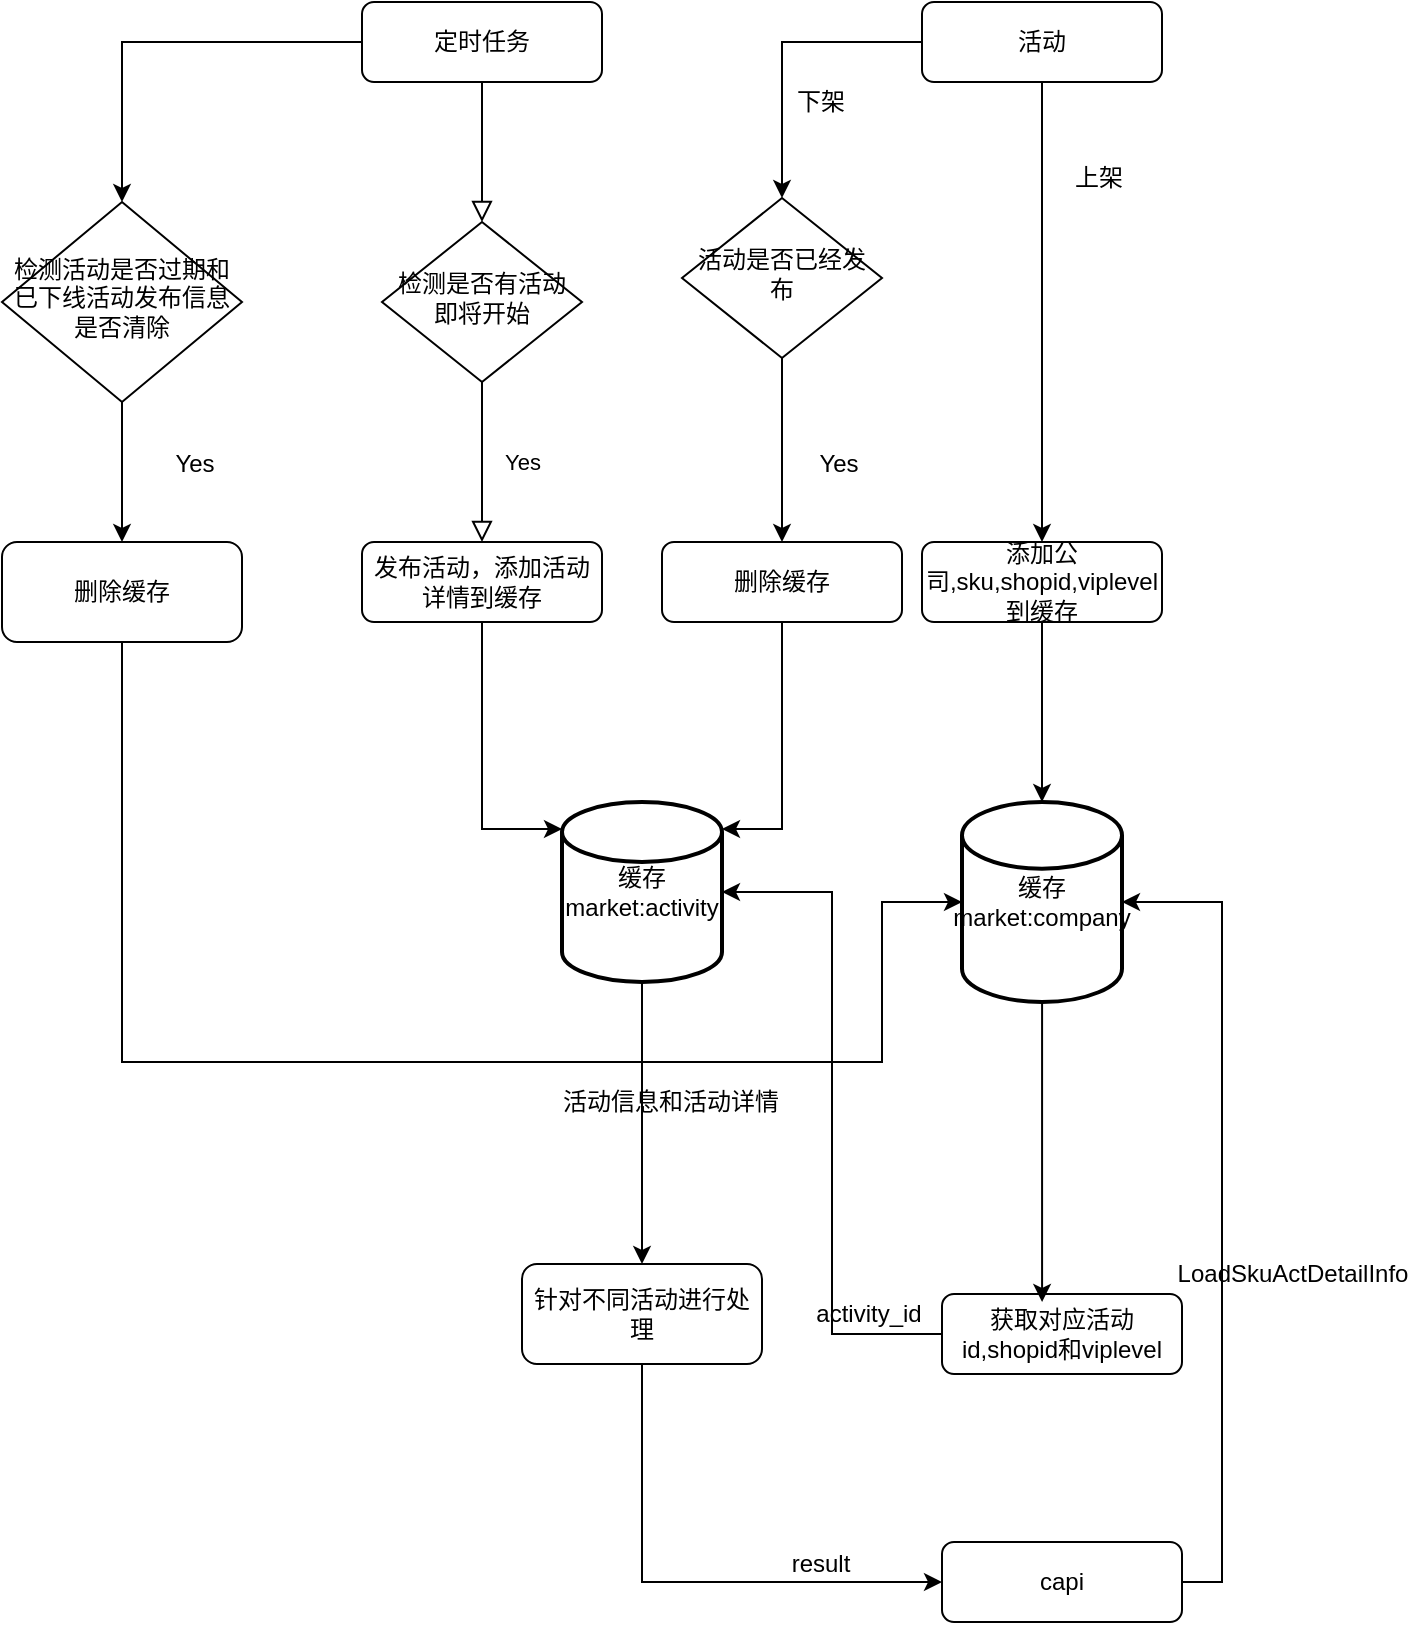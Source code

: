 <mxfile version="12.8.1" type="github"><diagram id="C5RBs43oDa-KdzZeNtuy" name="Page-1"><mxGraphModel dx="1266" dy="759" grid="1" gridSize="10" guides="1" tooltips="1" connect="1" arrows="1" fold="1" page="1" pageScale="1" pageWidth="827" pageHeight="1169" math="0" shadow="0"><root><mxCell id="WIyWlLk6GJQsqaUBKTNV-0"/><mxCell id="WIyWlLk6GJQsqaUBKTNV-1" parent="WIyWlLk6GJQsqaUBKTNV-0"/><mxCell id="WIyWlLk6GJQsqaUBKTNV-2" value="" style="rounded=0;html=1;jettySize=auto;orthogonalLoop=1;fontSize=11;endArrow=block;endFill=0;endSize=8;strokeWidth=1;shadow=0;labelBackgroundColor=none;edgeStyle=orthogonalEdgeStyle;" parent="WIyWlLk6GJQsqaUBKTNV-1" source="WIyWlLk6GJQsqaUBKTNV-3" target="WIyWlLk6GJQsqaUBKTNV-6" edge="1"><mxGeometry relative="1" as="geometry"/></mxCell><mxCell id="M48yM7gHJuZTB90Wbm12-16" style="edgeStyle=orthogonalEdgeStyle;rounded=0;orthogonalLoop=1;jettySize=auto;html=1;entryX=0.5;entryY=0;entryDx=0;entryDy=0;" parent="WIyWlLk6GJQsqaUBKTNV-1" source="WIyWlLk6GJQsqaUBKTNV-3" target="M48yM7gHJuZTB90Wbm12-15" edge="1"><mxGeometry relative="1" as="geometry"/></mxCell><mxCell id="WIyWlLk6GJQsqaUBKTNV-3" value="定时任务" style="rounded=1;whiteSpace=wrap;html=1;fontSize=12;glass=0;strokeWidth=1;shadow=0;" parent="WIyWlLk6GJQsqaUBKTNV-1" vertex="1"><mxGeometry x="260" y="70" width="120" height="40" as="geometry"/></mxCell><mxCell id="WIyWlLk6GJQsqaUBKTNV-4" value="Yes" style="rounded=0;html=1;jettySize=auto;orthogonalLoop=1;fontSize=11;endArrow=block;endFill=0;endSize=8;strokeWidth=1;shadow=0;labelBackgroundColor=none;edgeStyle=orthogonalEdgeStyle;entryX=0.5;entryY=0;entryDx=0;entryDy=0;" parent="WIyWlLk6GJQsqaUBKTNV-1" source="WIyWlLk6GJQsqaUBKTNV-6" target="WIyWlLk6GJQsqaUBKTNV-7" edge="1"><mxGeometry y="20" relative="1" as="geometry"><mxPoint as="offset"/><mxPoint x="260" y="280" as="targetPoint"/></mxGeometry></mxCell><mxCell id="WIyWlLk6GJQsqaUBKTNV-6" value="检测是否有活动即将开始" style="rhombus;whiteSpace=wrap;html=1;shadow=0;fontFamily=Helvetica;fontSize=12;align=center;strokeWidth=1;spacing=6;spacingTop=-4;" parent="WIyWlLk6GJQsqaUBKTNV-1" vertex="1"><mxGeometry x="270" y="180" width="100" height="80" as="geometry"/></mxCell><mxCell id="M48yM7gHJuZTB90Wbm12-6" style="edgeStyle=orthogonalEdgeStyle;rounded=0;orthogonalLoop=1;jettySize=auto;html=1;entryX=0;entryY=0.15;entryDx=0;entryDy=0;entryPerimeter=0;" parent="WIyWlLk6GJQsqaUBKTNV-1" source="WIyWlLk6GJQsqaUBKTNV-7" target="M48yM7gHJuZTB90Wbm12-36" edge="1"><mxGeometry relative="1" as="geometry"><mxPoint x="360" y="550" as="targetPoint"/></mxGeometry></mxCell><mxCell id="WIyWlLk6GJQsqaUBKTNV-7" value="发布活动，添加活动详情到缓存" style="rounded=1;whiteSpace=wrap;html=1;fontSize=12;glass=0;strokeWidth=1;shadow=0;" parent="WIyWlLk6GJQsqaUBKTNV-1" vertex="1"><mxGeometry x="260" y="340" width="120" height="40" as="geometry"/></mxCell><mxCell id="M48yM7gHJuZTB90Wbm12-2" style="edgeStyle=orthogonalEdgeStyle;rounded=0;orthogonalLoop=1;jettySize=auto;html=1;exitX=0.5;exitY=1;exitDx=0;exitDy=0;entryX=0.5;entryY=0;entryDx=0;entryDy=0;" parent="WIyWlLk6GJQsqaUBKTNV-1" source="M48yM7gHJuZTB90Wbm12-0" target="M48yM7gHJuZTB90Wbm12-1" edge="1"><mxGeometry relative="1" as="geometry"/></mxCell><mxCell id="M48yM7gHJuZTB90Wbm12-11" style="edgeStyle=orthogonalEdgeStyle;rounded=0;orthogonalLoop=1;jettySize=auto;html=1;exitX=0;exitY=0.5;exitDx=0;exitDy=0;entryX=0.5;entryY=0;entryDx=0;entryDy=0;" parent="WIyWlLk6GJQsqaUBKTNV-1" source="M48yM7gHJuZTB90Wbm12-0" target="AnGGNnLabnvapvUJjJyt-0" edge="1"><mxGeometry relative="1" as="geometry"/></mxCell><mxCell id="M48yM7gHJuZTB90Wbm12-0" value="活动" style="rounded=1;whiteSpace=wrap;html=1;fontSize=12;glass=0;strokeWidth=1;shadow=0;" parent="WIyWlLk6GJQsqaUBKTNV-1" vertex="1"><mxGeometry x="540" y="70" width="120" height="40" as="geometry"/></mxCell><mxCell id="M48yM7gHJuZTB90Wbm12-17" style="edgeStyle=orthogonalEdgeStyle;rounded=0;orthogonalLoop=1;jettySize=auto;html=1;entryX=0.5;entryY=0;entryDx=0;entryDy=0;entryPerimeter=0;" parent="WIyWlLk6GJQsqaUBKTNV-1" source="M48yM7gHJuZTB90Wbm12-1" target="M48yM7gHJuZTB90Wbm12-30" edge="1"><mxGeometry relative="1" as="geometry"/></mxCell><mxCell id="M48yM7gHJuZTB90Wbm12-1" value="添加公司,sku,shopid,viplevel到缓存" style="rounded=1;whiteSpace=wrap;html=1;fontSize=12;glass=0;strokeWidth=1;shadow=0;" parent="WIyWlLk6GJQsqaUBKTNV-1" vertex="1"><mxGeometry x="540" y="340" width="120" height="40" as="geometry"/></mxCell><mxCell id="M48yM7gHJuZTB90Wbm12-3" value="上架" style="text;html=1;align=center;verticalAlign=middle;resizable=0;points=[];autosize=1;" parent="WIyWlLk6GJQsqaUBKTNV-1" vertex="1"><mxGeometry x="608" y="148" width="40" height="20" as="geometry"/></mxCell><mxCell id="M48yM7gHJuZTB90Wbm12-12" style="edgeStyle=orthogonalEdgeStyle;rounded=0;orthogonalLoop=1;jettySize=auto;html=1;exitX=0.5;exitY=1;exitDx=0;exitDy=0;entryX=1;entryY=0.15;entryDx=0;entryDy=0;entryPerimeter=0;" parent="WIyWlLk6GJQsqaUBKTNV-1" source="M48yM7gHJuZTB90Wbm12-8" target="M48yM7gHJuZTB90Wbm12-36" edge="1"><mxGeometry relative="1" as="geometry"><mxPoint x="420" y="530" as="targetPoint"/></mxGeometry></mxCell><mxCell id="M48yM7gHJuZTB90Wbm12-8" value="删除缓存" style="rounded=1;whiteSpace=wrap;html=1;fontSize=12;glass=0;strokeWidth=1;shadow=0;" parent="WIyWlLk6GJQsqaUBKTNV-1" vertex="1"><mxGeometry x="410" y="340" width="120" height="40" as="geometry"/></mxCell><mxCell id="M48yM7gHJuZTB90Wbm12-19" style="edgeStyle=orthogonalEdgeStyle;rounded=0;orthogonalLoop=1;jettySize=auto;html=1;entryX=0.5;entryY=0;entryDx=0;entryDy=0;" parent="WIyWlLk6GJQsqaUBKTNV-1" source="M48yM7gHJuZTB90Wbm12-15" target="M48yM7gHJuZTB90Wbm12-18" edge="1"><mxGeometry relative="1" as="geometry"/></mxCell><mxCell id="M48yM7gHJuZTB90Wbm12-15" value="检测活动是否过期和已下线活动发布信息是否清除" style="rhombus;whiteSpace=wrap;html=1;shadow=0;fontFamily=Helvetica;fontSize=12;align=center;strokeWidth=1;spacing=6;spacingTop=-4;" parent="WIyWlLk6GJQsqaUBKTNV-1" vertex="1"><mxGeometry x="80" y="170" width="120" height="100" as="geometry"/></mxCell><mxCell id="M48yM7gHJuZTB90Wbm12-34" style="edgeStyle=orthogonalEdgeStyle;rounded=0;orthogonalLoop=1;jettySize=auto;html=1;entryX=0;entryY=0.5;entryDx=0;entryDy=0;entryPerimeter=0;" parent="WIyWlLk6GJQsqaUBKTNV-1" source="M48yM7gHJuZTB90Wbm12-18" target="M48yM7gHJuZTB90Wbm12-30" edge="1"><mxGeometry relative="1" as="geometry"><Array as="points"><mxPoint x="140" y="600"/><mxPoint x="520" y="600"/><mxPoint x="520" y="520"/></Array></mxGeometry></mxCell><mxCell id="M48yM7gHJuZTB90Wbm12-18" value="删除缓存" style="rounded=1;whiteSpace=wrap;html=1;fontSize=12;glass=0;strokeWidth=1;shadow=0;" parent="WIyWlLk6GJQsqaUBKTNV-1" vertex="1"><mxGeometry x="80" y="340" width="120" height="50" as="geometry"/></mxCell><mxCell id="M48yM7gHJuZTB90Wbm12-26" style="edgeStyle=orthogonalEdgeStyle;rounded=0;orthogonalLoop=1;jettySize=auto;html=1;entryX=1;entryY=0.5;entryDx=0;entryDy=0;entryPerimeter=0;" parent="WIyWlLk6GJQsqaUBKTNV-1" source="M48yM7gHJuZTB90Wbm12-21" target="M48yM7gHJuZTB90Wbm12-36" edge="1"><mxGeometry relative="1" as="geometry"><mxPoint x="450" y="570" as="targetPoint"/></mxGeometry></mxCell><mxCell id="M48yM7gHJuZTB90Wbm12-21" value="获取对应活动id,shopid和viplevel" style="rounded=1;whiteSpace=wrap;html=1;fontSize=12;glass=0;strokeWidth=1;shadow=0;" parent="WIyWlLk6GJQsqaUBKTNV-1" vertex="1"><mxGeometry x="550" y="716" width="120" height="40" as="geometry"/></mxCell><mxCell id="M48yM7gHJuZTB90Wbm12-23" style="edgeStyle=orthogonalEdgeStyle;rounded=0;orthogonalLoop=1;jettySize=auto;html=1;entryX=1;entryY=0.5;entryDx=0;entryDy=0;entryPerimeter=0;" parent="WIyWlLk6GJQsqaUBKTNV-1" source="M48yM7gHJuZTB90Wbm12-22" target="M48yM7gHJuZTB90Wbm12-30" edge="1"><mxGeometry relative="1" as="geometry"><Array as="points"><mxPoint x="690" y="860"/><mxPoint x="690" y="520"/></Array></mxGeometry></mxCell><mxCell id="M48yM7gHJuZTB90Wbm12-22" value="capi" style="rounded=1;whiteSpace=wrap;html=1;fontSize=12;glass=0;strokeWidth=1;shadow=0;" parent="WIyWlLk6GJQsqaUBKTNV-1" vertex="1"><mxGeometry x="550" y="840" width="120" height="40" as="geometry"/></mxCell><mxCell id="M48yM7gHJuZTB90Wbm12-24" value="LoadSkuActDetailInfo" style="text;html=1;align=center;verticalAlign=middle;resizable=0;points=[];autosize=1;" parent="WIyWlLk6GJQsqaUBKTNV-1" vertex="1"><mxGeometry x="660" y="696" width="130" height="20" as="geometry"/></mxCell><mxCell id="M48yM7gHJuZTB90Wbm12-27" value="activity_id" style="text;html=1;align=center;verticalAlign=middle;resizable=0;points=[];autosize=1;" parent="WIyWlLk6GJQsqaUBKTNV-1" vertex="1"><mxGeometry x="478" y="716" width="70" height="20" as="geometry"/></mxCell><mxCell id="M48yM7gHJuZTB90Wbm12-29" value="活动信息和活动详情" style="text;html=1;align=center;verticalAlign=middle;resizable=0;points=[];autosize=1;" parent="WIyWlLk6GJQsqaUBKTNV-1" vertex="1"><mxGeometry x="354" y="610" width="120" height="20" as="geometry"/></mxCell><mxCell id="M48yM7gHJuZTB90Wbm12-35" style="edgeStyle=orthogonalEdgeStyle;rounded=0;orthogonalLoop=1;jettySize=auto;html=1;entryX=0.417;entryY=0.1;entryDx=0;entryDy=0;entryPerimeter=0;" parent="WIyWlLk6GJQsqaUBKTNV-1" source="M48yM7gHJuZTB90Wbm12-30" target="M48yM7gHJuZTB90Wbm12-21" edge="1"><mxGeometry relative="1" as="geometry"/></mxCell><mxCell id="M48yM7gHJuZTB90Wbm12-30" value="&lt;span style=&quot;white-space: normal&quot;&gt;缓存market:company&lt;/span&gt;" style="strokeWidth=2;html=1;shape=mxgraph.flowchart.database;whiteSpace=wrap;" parent="WIyWlLk6GJQsqaUBKTNV-1" vertex="1"><mxGeometry x="560" y="470" width="80" height="100" as="geometry"/></mxCell><mxCell id="M48yM7gHJuZTB90Wbm12-38" style="edgeStyle=orthogonalEdgeStyle;rounded=0;orthogonalLoop=1;jettySize=auto;html=1;entryX=0.5;entryY=0;entryDx=0;entryDy=0;" parent="WIyWlLk6GJQsqaUBKTNV-1" source="M48yM7gHJuZTB90Wbm12-36" target="M48yM7gHJuZTB90Wbm12-37" edge="1"><mxGeometry relative="1" as="geometry"/></mxCell><mxCell id="M48yM7gHJuZTB90Wbm12-36" value="&lt;span style=&quot;white-space: normal&quot;&gt;缓存market:activity&lt;/span&gt;" style="strokeWidth=2;html=1;shape=mxgraph.flowchart.database;whiteSpace=wrap;" parent="WIyWlLk6GJQsqaUBKTNV-1" vertex="1"><mxGeometry x="360" y="470" width="80" height="90" as="geometry"/></mxCell><mxCell id="M48yM7gHJuZTB90Wbm12-39" style="edgeStyle=orthogonalEdgeStyle;rounded=0;orthogonalLoop=1;jettySize=auto;html=1;exitX=0.5;exitY=1;exitDx=0;exitDy=0;entryX=0;entryY=0.5;entryDx=0;entryDy=0;" parent="WIyWlLk6GJQsqaUBKTNV-1" source="M48yM7gHJuZTB90Wbm12-37" target="M48yM7gHJuZTB90Wbm12-22" edge="1"><mxGeometry relative="1" as="geometry"/></mxCell><mxCell id="M48yM7gHJuZTB90Wbm12-37" value="针对不同活动进行处理" style="rounded=1;whiteSpace=wrap;html=1;fontSize=12;glass=0;strokeWidth=1;shadow=0;" parent="WIyWlLk6GJQsqaUBKTNV-1" vertex="1"><mxGeometry x="340" y="701" width="120" height="50" as="geometry"/></mxCell><mxCell id="M48yM7gHJuZTB90Wbm12-40" value="result" style="text;html=1;align=center;verticalAlign=middle;resizable=0;points=[];autosize=1;" parent="WIyWlLk6GJQsqaUBKTNV-1" vertex="1"><mxGeometry x="469" y="841" width="40" height="20" as="geometry"/></mxCell><mxCell id="M48yM7gHJuZTB90Wbm12-41" value="Yes" style="text;html=1;align=center;verticalAlign=middle;resizable=0;points=[];autosize=1;" parent="WIyWlLk6GJQsqaUBKTNV-1" vertex="1"><mxGeometry x="156" y="291" width="40" height="20" as="geometry"/></mxCell><mxCell id="AnGGNnLabnvapvUJjJyt-1" style="edgeStyle=orthogonalEdgeStyle;rounded=0;orthogonalLoop=1;jettySize=auto;html=1;entryX=0.5;entryY=0;entryDx=0;entryDy=0;" edge="1" parent="WIyWlLk6GJQsqaUBKTNV-1" source="AnGGNnLabnvapvUJjJyt-0" target="M48yM7gHJuZTB90Wbm12-8"><mxGeometry relative="1" as="geometry"/></mxCell><mxCell id="AnGGNnLabnvapvUJjJyt-0" value="活动是否已经发布" style="rhombus;whiteSpace=wrap;html=1;shadow=0;fontFamily=Helvetica;fontSize=12;align=center;strokeWidth=1;spacing=6;spacingTop=-4;" vertex="1" parent="WIyWlLk6GJQsqaUBKTNV-1"><mxGeometry x="420" y="168" width="100" height="80" as="geometry"/></mxCell><mxCell id="AnGGNnLabnvapvUJjJyt-2" value="下架" style="text;html=1;align=center;verticalAlign=middle;resizable=0;points=[];autosize=1;" vertex="1" parent="WIyWlLk6GJQsqaUBKTNV-1"><mxGeometry x="469" y="110" width="40" height="20" as="geometry"/></mxCell><mxCell id="AnGGNnLabnvapvUJjJyt-3" value="Yes" style="text;html=1;align=center;verticalAlign=middle;resizable=0;points=[];autosize=1;" vertex="1" parent="WIyWlLk6GJQsqaUBKTNV-1"><mxGeometry x="478" y="291" width="40" height="20" as="geometry"/></mxCell></root></mxGraphModel></diagram></mxfile>